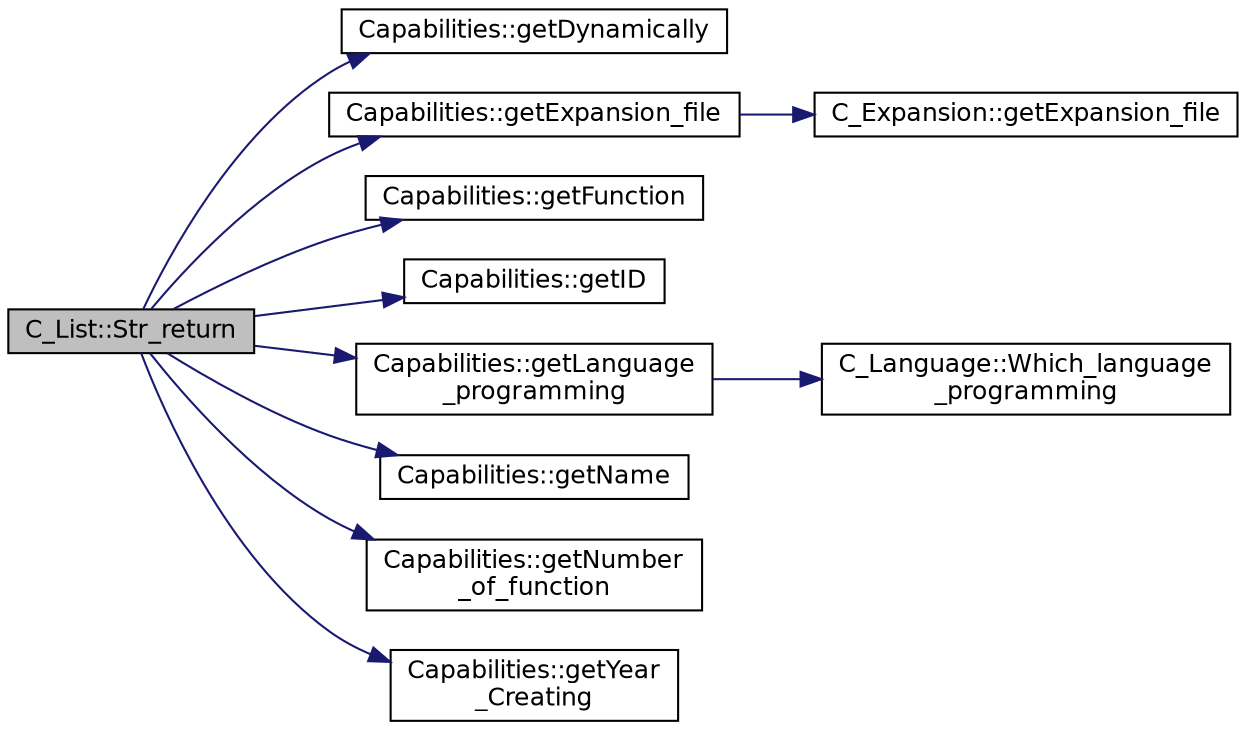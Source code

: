 digraph "C_List::Str_return"
{
 // LATEX_PDF_SIZE
  edge [fontname="Helvetica",fontsize="12",labelfontname="Helvetica",labelfontsize="12"];
  node [fontname="Helvetica",fontsize="12",shape=record];
  rankdir="LR";
  Node1 [label="C_List::Str_return",height=0.2,width=0.4,color="black", fillcolor="grey75", style="filled", fontcolor="black",tooltip="Оголошення методу зчитування інформації з обьекту та перетворення її в потік"];
  Node1 -> Node2 [color="midnightblue",fontsize="12",style="solid",fontname="Helvetica"];
  Node2 [label="Capabilities::getDynamically",height=0.2,width=0.4,color="black", fillcolor="white", style="filled",URL="$class_capabilities.html#a2812145051c4f18ac491a23325718572",tooltip=" "];
  Node1 -> Node3 [color="midnightblue",fontsize="12",style="solid",fontname="Helvetica"];
  Node3 [label="Capabilities::getExpansion_file",height=0.2,width=0.4,color="black", fillcolor="white", style="filled",URL="$class_capabilities.html#a644f9f79ce52b281f5238e6f3a6cc723",tooltip=" "];
  Node3 -> Node4 [color="midnightblue",fontsize="12",style="solid",fontname="Helvetica"];
  Node4 [label="C_Expansion::getExpansion_file",height=0.2,width=0.4,color="black", fillcolor="white", style="filled",URL="$class_c___expansion.html#a17b12fda0638be269c0cc4ed77241a0e",tooltip=" "];
  Node1 -> Node5 [color="midnightblue",fontsize="12",style="solid",fontname="Helvetica"];
  Node5 [label="Capabilities::getFunction",height=0.2,width=0.4,color="black", fillcolor="white", style="filled",URL="$class_capabilities.html#ac9c35b051c2c9b7ac13f5bd26fa20287",tooltip=" "];
  Node1 -> Node6 [color="midnightblue",fontsize="12",style="solid",fontname="Helvetica"];
  Node6 [label="Capabilities::getID",height=0.2,width=0.4,color="black", fillcolor="white", style="filled",URL="$class_capabilities.html#ae6b8df73f7541c6aec415a1349d81609",tooltip=" "];
  Node1 -> Node7 [color="midnightblue",fontsize="12",style="solid",fontname="Helvetica"];
  Node7 [label="Capabilities::getLanguage\l_programming",height=0.2,width=0.4,color="black", fillcolor="white", style="filled",URL="$class_capabilities.html#a9f1242d32005ba185d59cd2546d4a81d",tooltip=" "];
  Node7 -> Node8 [color="midnightblue",fontsize="12",style="solid",fontname="Helvetica"];
  Node8 [label="C_Language::Which_language\l_programming",height=0.2,width=0.4,color="black", fillcolor="white", style="filled",URL="$class_c___language.html#a50653a73bc6123571199497cc099e93e",tooltip=" "];
  Node1 -> Node9 [color="midnightblue",fontsize="12",style="solid",fontname="Helvetica"];
  Node9 [label="Capabilities::getName",height=0.2,width=0.4,color="black", fillcolor="white", style="filled",URL="$class_capabilities.html#a60cb2f5c33f97d3143b5607645bad3bc",tooltip=" "];
  Node1 -> Node10 [color="midnightblue",fontsize="12",style="solid",fontname="Helvetica"];
  Node10 [label="Capabilities::getNumber\l_of_function",height=0.2,width=0.4,color="black", fillcolor="white", style="filled",URL="$class_capabilities.html#a7e0096c00d744ebe113ad43a6c1b7192",tooltip=" "];
  Node1 -> Node11 [color="midnightblue",fontsize="12",style="solid",fontname="Helvetica"];
  Node11 [label="Capabilities::getYear\l_Creating",height=0.2,width=0.4,color="black", fillcolor="white", style="filled",URL="$class_capabilities.html#ab419499872636174b58e7aec4fc83c2e",tooltip=" "];
}
